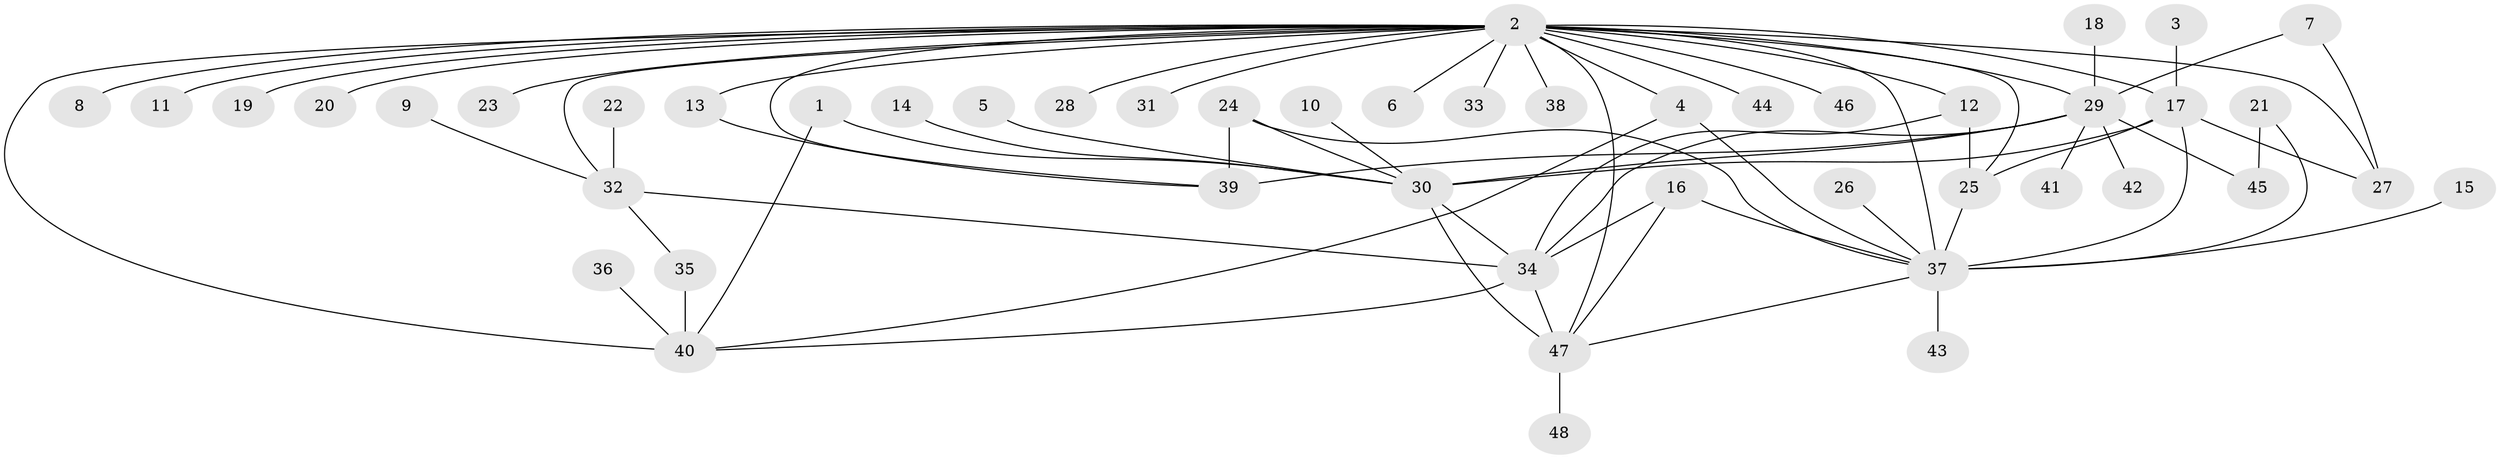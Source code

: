 // original degree distribution, {25: 0.010416666666666666, 12: 0.010416666666666666, 13: 0.010416666666666666, 10: 0.020833333333333332, 2: 0.2604166666666667, 6: 0.03125, 4: 0.08333333333333333, 1: 0.4270833333333333, 5: 0.052083333333333336, 3: 0.07291666666666667, 8: 0.010416666666666666, 7: 0.010416666666666666}
// Generated by graph-tools (version 1.1) at 2025/26/03/09/25 03:26:04]
// undirected, 48 vertices, 72 edges
graph export_dot {
graph [start="1"]
  node [color=gray90,style=filled];
  1;
  2;
  3;
  4;
  5;
  6;
  7;
  8;
  9;
  10;
  11;
  12;
  13;
  14;
  15;
  16;
  17;
  18;
  19;
  20;
  21;
  22;
  23;
  24;
  25;
  26;
  27;
  28;
  29;
  30;
  31;
  32;
  33;
  34;
  35;
  36;
  37;
  38;
  39;
  40;
  41;
  42;
  43;
  44;
  45;
  46;
  47;
  48;
  1 -- 30 [weight=1.0];
  1 -- 40 [weight=1.0];
  2 -- 4 [weight=3.0];
  2 -- 6 [weight=1.0];
  2 -- 8 [weight=1.0];
  2 -- 11 [weight=1.0];
  2 -- 12 [weight=2.0];
  2 -- 13 [weight=1.0];
  2 -- 17 [weight=1.0];
  2 -- 19 [weight=2.0];
  2 -- 20 [weight=1.0];
  2 -- 23 [weight=2.0];
  2 -- 25 [weight=2.0];
  2 -- 27 [weight=1.0];
  2 -- 28 [weight=1.0];
  2 -- 29 [weight=2.0];
  2 -- 31 [weight=1.0];
  2 -- 32 [weight=1.0];
  2 -- 33 [weight=1.0];
  2 -- 37 [weight=1.0];
  2 -- 38 [weight=1.0];
  2 -- 39 [weight=1.0];
  2 -- 40 [weight=2.0];
  2 -- 44 [weight=1.0];
  2 -- 46 [weight=1.0];
  2 -- 47 [weight=1.0];
  3 -- 17 [weight=1.0];
  4 -- 37 [weight=1.0];
  4 -- 40 [weight=1.0];
  5 -- 30 [weight=1.0];
  7 -- 27 [weight=1.0];
  7 -- 29 [weight=1.0];
  9 -- 32 [weight=1.0];
  10 -- 30 [weight=1.0];
  12 -- 25 [weight=1.0];
  12 -- 34 [weight=1.0];
  13 -- 39 [weight=1.0];
  14 -- 30 [weight=1.0];
  15 -- 37 [weight=1.0];
  16 -- 34 [weight=1.0];
  16 -- 37 [weight=1.0];
  16 -- 47 [weight=1.0];
  17 -- 25 [weight=1.0];
  17 -- 27 [weight=1.0];
  17 -- 30 [weight=2.0];
  17 -- 37 [weight=1.0];
  18 -- 29 [weight=1.0];
  21 -- 37 [weight=1.0];
  21 -- 45 [weight=1.0];
  22 -- 32 [weight=1.0];
  24 -- 30 [weight=1.0];
  24 -- 37 [weight=1.0];
  24 -- 39 [weight=1.0];
  25 -- 37 [weight=3.0];
  26 -- 37 [weight=1.0];
  29 -- 30 [weight=2.0];
  29 -- 34 [weight=1.0];
  29 -- 39 [weight=2.0];
  29 -- 41 [weight=1.0];
  29 -- 42 [weight=1.0];
  29 -- 45 [weight=1.0];
  30 -- 34 [weight=1.0];
  30 -- 47 [weight=2.0];
  32 -- 34 [weight=1.0];
  32 -- 35 [weight=1.0];
  34 -- 40 [weight=1.0];
  34 -- 47 [weight=1.0];
  35 -- 40 [weight=1.0];
  36 -- 40 [weight=1.0];
  37 -- 43 [weight=1.0];
  37 -- 47 [weight=1.0];
  47 -- 48 [weight=1.0];
}
